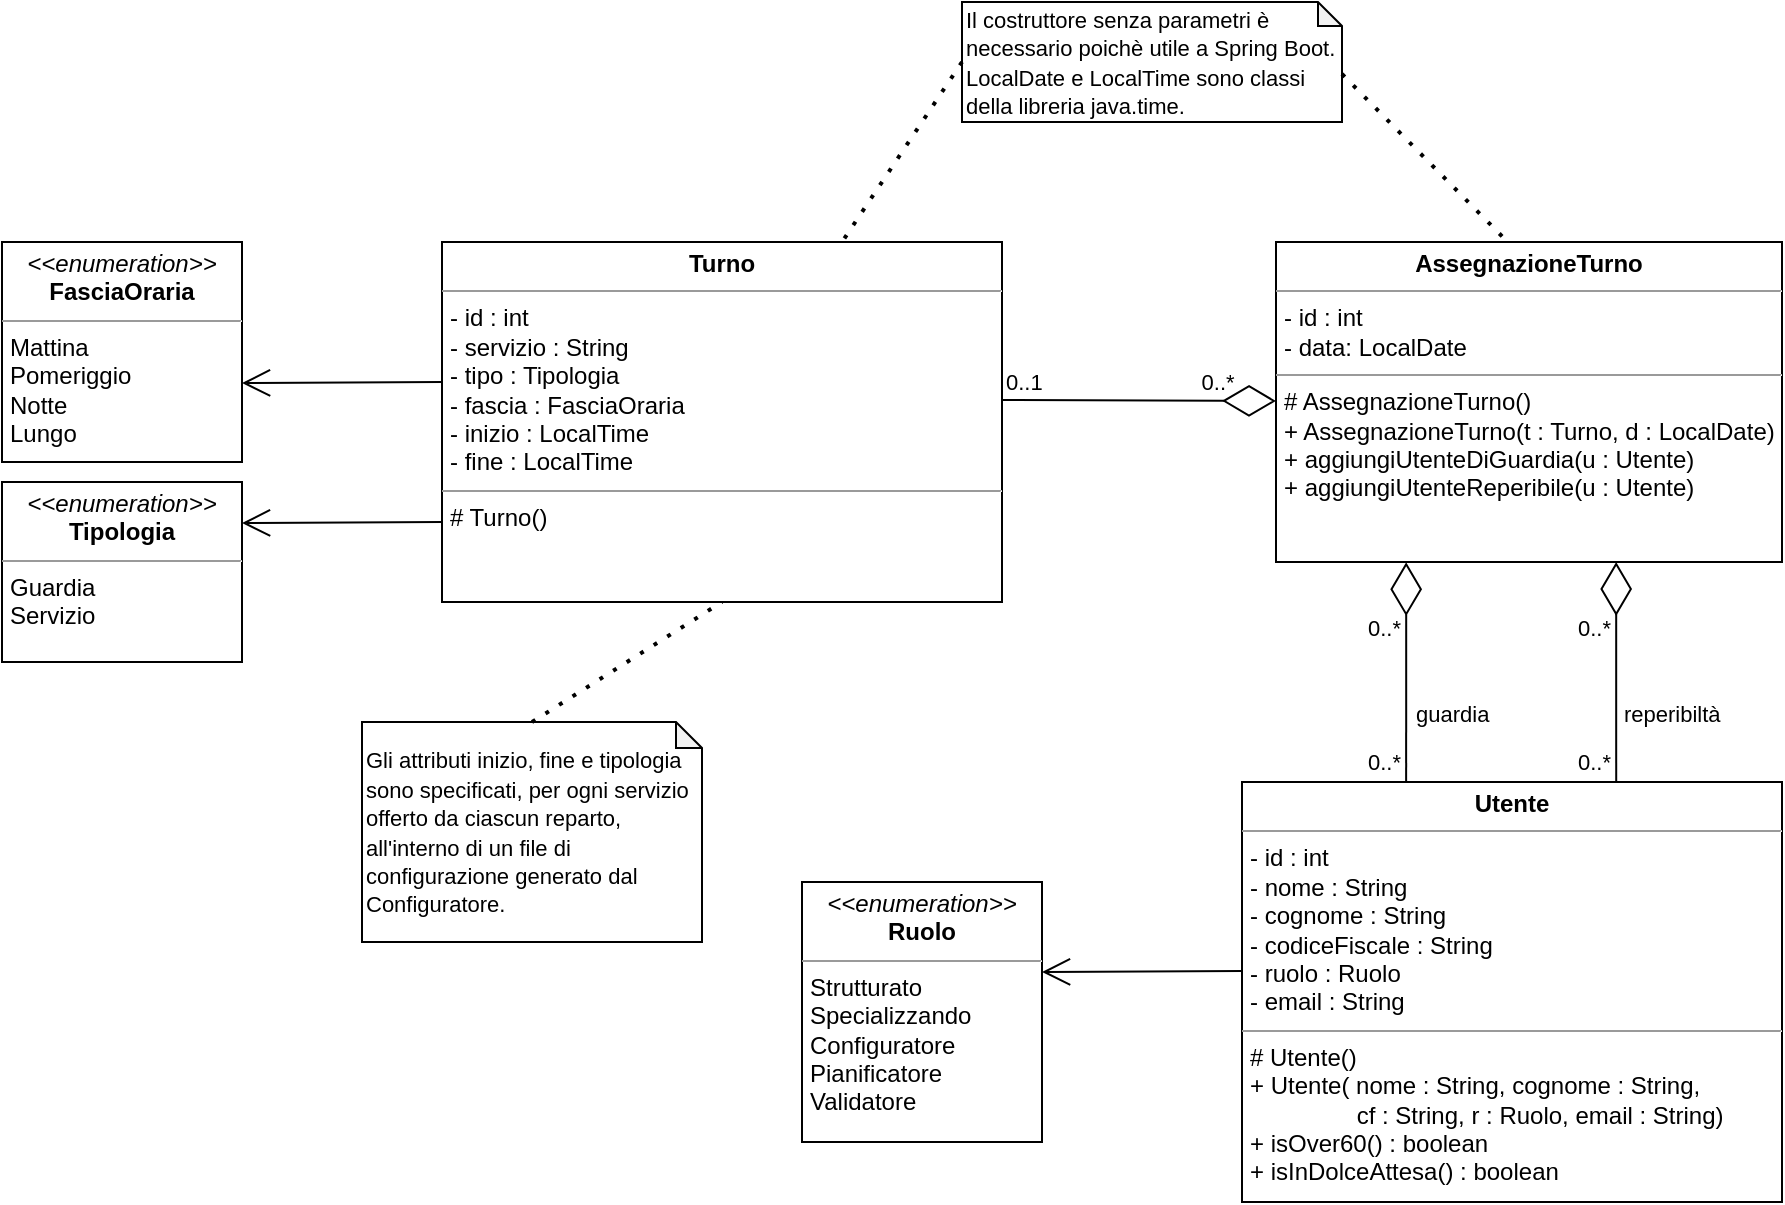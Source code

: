 <mxfile version="20.3.0" type="device"><diagram id="C5RBs43oDa-KdzZeNtuy" name="Page-1"><mxGraphModel dx="1108" dy="1673" grid="1" gridSize="10" guides="1" tooltips="1" connect="1" arrows="1" fold="1" page="1" pageScale="1" pageWidth="827" pageHeight="1169" math="0" shadow="0"><root><mxCell id="WIyWlLk6GJQsqaUBKTNV-0"/><mxCell id="WIyWlLk6GJQsqaUBKTNV-1" parent="WIyWlLk6GJQsqaUBKTNV-0"/><mxCell id="OqDdQIYf3nGac9mtWYJQ-0" value="" style="endArrow=diamondThin;endFill=0;endSize=24;html=1;rounded=0;entryX=0.53;entryY=1.011;entryDx=0;entryDy=0;entryPerimeter=0;exitX=0.693;exitY=0.389;exitDx=0;exitDy=0;exitPerimeter=0;" parent="WIyWlLk6GJQsqaUBKTNV-1" edge="1"><mxGeometry width="160" relative="1" as="geometry"><mxPoint x="827.11" y="390.02" as="sourcePoint"/><mxPoint x="827.09" y="240.0" as="targetPoint"/></mxGeometry></mxCell><mxCell id="DHuT0u7YXSu_nPEN7P2A-26" value="" style="endArrow=diamondThin;endFill=0;endSize=24;html=1;rounded=0;entryX=0.53;entryY=1.011;entryDx=0;entryDy=0;entryPerimeter=0;exitX=0.304;exitY=0.167;exitDx=0;exitDy=0;exitPerimeter=0;" parent="WIyWlLk6GJQsqaUBKTNV-1" edge="1"><mxGeometry width="160" relative="1" as="geometry"><mxPoint x="722.08" y="350.06" as="sourcePoint"/><mxPoint x="722.09" y="240.09" as="targetPoint"/></mxGeometry></mxCell><mxCell id="DHuT0u7YXSu_nPEN7P2A-0" value="&lt;p style=&quot;margin:0px;margin-top:4px;text-align:center;&quot;&gt;&lt;i&gt;&amp;lt;&amp;lt;enumeration&amp;gt;&amp;gt;&lt;/i&gt;&lt;br&gt;&lt;b&gt;FasciaOraria&lt;/b&gt;&lt;/p&gt;&lt;hr size=&quot;1&quot;&gt;&lt;p style=&quot;margin:0px;margin-left:4px;&quot;&gt;Mattina&lt;/p&gt;&lt;p style=&quot;margin:0px;margin-left:4px;&quot;&gt;&lt;span style=&quot;background-color: initial;&quot;&gt;Pomeriggio&lt;/span&gt;&lt;/p&gt;&lt;p style=&quot;margin:0px;margin-left:4px;&quot;&gt;Notte&lt;/p&gt;&lt;p style=&quot;margin:0px;margin-left:4px;&quot;&gt;Lungo&lt;/p&gt;" style="verticalAlign=top;align=left;overflow=fill;fontSize=12;fontFamily=Helvetica;html=1;" parent="WIyWlLk6GJQsqaUBKTNV-1" vertex="1"><mxGeometry x="20" y="80" width="120" height="110" as="geometry"/></mxCell><mxCell id="DHuT0u7YXSu_nPEN7P2A-5" value="" style="endArrow=open;endFill=1;endSize=12;html=1;rounded=0;" parent="WIyWlLk6GJQsqaUBKTNV-1" edge="1"><mxGeometry width="160" relative="1" as="geometry"><mxPoint x="240" y="150" as="sourcePoint"/><mxPoint x="140" y="150.5" as="targetPoint"/></mxGeometry></mxCell><mxCell id="DHuT0u7YXSu_nPEN7P2A-6" value="&lt;p style=&quot;margin:0px;margin-top:4px;text-align:center;&quot;&gt;&lt;i&gt;&amp;lt;&amp;lt;enumeration&amp;gt;&amp;gt;&lt;/i&gt;&lt;br&gt;&lt;b&gt;Tipologia&lt;/b&gt;&lt;/p&gt;&lt;hr size=&quot;1&quot;&gt;&lt;p style=&quot;margin:0px;margin-left:4px;&quot;&gt;Guardia&lt;/p&gt;&lt;p style=&quot;margin:0px;margin-left:4px;&quot;&gt;Servizio&lt;/p&gt;" style="verticalAlign=top;align=left;overflow=fill;fontSize=12;fontFamily=Helvetica;html=1;" parent="WIyWlLk6GJQsqaUBKTNV-1" vertex="1"><mxGeometry x="20" y="200" width="120" height="90" as="geometry"/></mxCell><mxCell id="DHuT0u7YXSu_nPEN7P2A-8" value="" style="endArrow=open;endFill=1;endSize=12;html=1;rounded=0;" parent="WIyWlLk6GJQsqaUBKTNV-1" edge="1"><mxGeometry width="160" relative="1" as="geometry"><mxPoint x="240" y="220" as="sourcePoint"/><mxPoint x="140" y="220.5" as="targetPoint"/></mxGeometry></mxCell><mxCell id="DHuT0u7YXSu_nPEN7P2A-9" value="" style="endArrow=diamondThin;endFill=0;endSize=24;html=1;rounded=0;exitX=1;exitY=0.439;exitDx=0;exitDy=0;exitPerimeter=0;" parent="WIyWlLk6GJQsqaUBKTNV-1" source="DHuT0u7YXSu_nPEN7P2A-14" edge="1"><mxGeometry width="160" relative="1" as="geometry"><mxPoint x="437" y="159.5" as="sourcePoint"/><mxPoint x="657" y="159.5" as="targetPoint"/></mxGeometry></mxCell><mxCell id="DHuT0u7YXSu_nPEN7P2A-10" value="&lt;font style=&quot;font-size: 11px;&quot;&gt;Gli attributi inizio, fine e tipologia sono specificati, per ogni servizio offerto da ciascun reparto, all'interno di un file di configurazione generato dal Configuratore.&lt;br&gt;&lt;/font&gt;" style="shape=note;whiteSpace=wrap;html=1;backgroundOutline=1;darkOpacity=0.05;align=left;size=13;" parent="WIyWlLk6GJQsqaUBKTNV-1" vertex="1"><mxGeometry x="200" y="320" width="170" height="110" as="geometry"/></mxCell><mxCell id="DHuT0u7YXSu_nPEN7P2A-11" value="" style="endArrow=none;dashed=1;html=1;dashPattern=1 3;strokeWidth=2;rounded=0;fontSize=11;entryX=0.5;entryY=1;entryDx=0;entryDy=0;exitX=0.5;exitY=0;exitDx=0;exitDy=0;exitPerimeter=0;" parent="WIyWlLk6GJQsqaUBKTNV-1" source="DHuT0u7YXSu_nPEN7P2A-10" target="DHuT0u7YXSu_nPEN7P2A-14" edge="1"><mxGeometry width="50" height="50" relative="1" as="geometry"><mxPoint x="300" y="360" as="sourcePoint"/><mxPoint x="350" y="310" as="targetPoint"/></mxGeometry></mxCell><mxCell id="DHuT0u7YXSu_nPEN7P2A-13" value="&lt;p style=&quot;margin:0px;margin-top:4px;text-align:center;&quot;&gt;&lt;b&gt;AssegnazioneTurno&lt;/b&gt;&lt;/p&gt;&lt;hr size=&quot;1&quot;&gt;&lt;p style=&quot;margin:0px;margin-left:4px;&quot;&gt;- id : int&lt;/p&gt;&lt;p style=&quot;margin:0px;margin-left:4px;&quot;&gt;- data: LocalDate&lt;/p&gt;&lt;hr size=&quot;1&quot;&gt;&lt;p style=&quot;margin:0px;margin-left:4px;&quot;&gt;# AssegnazioneTurno()&lt;/p&gt;&lt;p style=&quot;margin:0px;margin-left:4px;&quot;&gt;+ AssegnazioneTurno(t : Turno, d : LocalDate)&lt;/p&gt;&lt;p style=&quot;margin:0px;margin-left:4px;&quot;&gt;+ aggiungiUtenteDiGuardia(u : Utente)&lt;/p&gt;&lt;p style=&quot;margin:0px;margin-left:4px;&quot;&gt;+ aggiungiUtenteReperibile(u : Utente)&lt;/p&gt;" style="verticalAlign=top;align=left;overflow=fill;fontSize=12;fontFamily=Helvetica;html=1;" parent="WIyWlLk6GJQsqaUBKTNV-1" vertex="1"><mxGeometry x="657" y="80" width="253" height="160" as="geometry"/></mxCell><mxCell id="DHuT0u7YXSu_nPEN7P2A-14" value="&lt;p style=&quot;margin:0px;margin-top:4px;text-align:center;&quot;&gt;&lt;b&gt;Turno&lt;/b&gt;&lt;/p&gt;&lt;hr size=&quot;1&quot;&gt;&lt;p style=&quot;margin:0px;margin-left:4px;&quot;&gt;- id : int&lt;/p&gt;&lt;p style=&quot;margin:0px;margin-left:4px;&quot;&gt;- servizio : String&lt;br&gt;&lt;/p&gt;&lt;p style=&quot;margin:0px;margin-left:4px;&quot;&gt;&lt;span style=&quot;background-color: initial;&quot;&gt;- tipo : Tipologia&lt;/span&gt;&lt;/p&gt;&lt;p style=&quot;margin:0px;margin-left:4px;&quot;&gt;- fascia : FasciaOraria&lt;/p&gt;&lt;p style=&quot;margin:0px;margin-left:4px;&quot;&gt;&lt;span style=&quot;background-color: initial;&quot;&gt;- inizio : LocalTime&lt;/span&gt;&lt;/p&gt;&lt;p style=&quot;margin:0px;margin-left:4px;&quot;&gt;&lt;span style=&quot;background-color: initial;&quot;&gt;- fine : LocalTime&lt;/span&gt;&lt;/p&gt;&lt;hr size=&quot;1&quot;&gt;&lt;p style=&quot;margin:0px;margin-left:4px;&quot;&gt;# Turno()&lt;/p&gt;&lt;div&gt;&lt;br&gt;&lt;/div&gt;" style="verticalAlign=top;align=left;overflow=fill;fontSize=12;fontFamily=Helvetica;html=1;" parent="WIyWlLk6GJQsqaUBKTNV-1" vertex="1"><mxGeometry x="240" y="80" width="280" height="180" as="geometry"/></mxCell><mxCell id="DHuT0u7YXSu_nPEN7P2A-17" value="&lt;font style=&quot;font-size: 11px;&quot;&gt;Il costruttore senza parametri è necessario poichè utile a Spring Boot.&lt;br&gt;LocalDate e LocalTime sono classi della libreria java.time.&lt;br&gt;&lt;/font&gt;" style="shape=note;whiteSpace=wrap;html=1;backgroundOutline=1;darkOpacity=0.05;align=left;size=12;labelPosition=center;verticalLabelPosition=middle;verticalAlign=middle;" parent="WIyWlLk6GJQsqaUBKTNV-1" vertex="1"><mxGeometry x="500" y="-40" width="190" height="60" as="geometry"/></mxCell><mxCell id="DHuT0u7YXSu_nPEN7P2A-18" value="" style="endArrow=none;dashed=1;html=1;dashPattern=1 3;strokeWidth=2;rounded=0;fontSize=11;entryX=0.451;entryY=-0.011;entryDx=0;entryDy=0;exitX=0;exitY=0;exitDx=190;exitDy=36;exitPerimeter=0;entryPerimeter=0;" parent="WIyWlLk6GJQsqaUBKTNV-1" source="DHuT0u7YXSu_nPEN7P2A-17" target="DHuT0u7YXSu_nPEN7P2A-13" edge="1"><mxGeometry width="50" height="50" relative="1" as="geometry"><mxPoint x="670" y="90" as="sourcePoint"/><mxPoint x="765" y="30" as="targetPoint"/></mxGeometry></mxCell><mxCell id="DHuT0u7YXSu_nPEN7P2A-19" value="" style="endArrow=none;dashed=1;html=1;dashPattern=1 3;strokeWidth=2;rounded=0;fontSize=11;exitX=0;exitY=0.5;exitDx=0;exitDy=0;exitPerimeter=0;" parent="WIyWlLk6GJQsqaUBKTNV-1" source="DHuT0u7YXSu_nPEN7P2A-17" target="DHuT0u7YXSu_nPEN7P2A-14" edge="1"><mxGeometry width="50" height="50" relative="1" as="geometry"><mxPoint x="414" y="-50" as="sourcePoint"/><mxPoint x="495.103" y="63.91" as="targetPoint"/></mxGeometry></mxCell><mxCell id="DHuT0u7YXSu_nPEN7P2A-21" value="&lt;p style=&quot;margin:0px;margin-top:4px;text-align:center;&quot;&gt;&lt;b&gt;Utente&lt;/b&gt;&lt;/p&gt;&lt;hr size=&quot;1&quot;&gt;&lt;p style=&quot;margin:0px;margin-left:4px;&quot;&gt;- id : int&lt;/p&gt;&lt;p style=&quot;margin:0px;margin-left:4px;&quot;&gt;&lt;span style=&quot;background-color: initial;&quot;&gt;- nome : String&lt;/span&gt;&lt;/p&gt;&lt;p style=&quot;margin:0px;margin-left:4px;&quot;&gt;&lt;span style=&quot;background-color: initial;&quot;&gt;- cognome : String&lt;/span&gt;&lt;/p&gt;&lt;p style=&quot;margin:0px;margin-left:4px;&quot;&gt;&lt;span style=&quot;background-color: initial;&quot;&gt;- codiceFiscale : String&lt;/span&gt;&lt;/p&gt;&lt;p style=&quot;margin:0px;margin-left:4px;&quot;&gt;&lt;span style=&quot;background-color: initial;&quot;&gt;- ruolo : Ruolo&lt;/span&gt;&lt;/p&gt;&lt;p style=&quot;margin:0px;margin-left:4px;&quot;&gt;&lt;span style=&quot;background-color: initial;&quot;&gt;- email : String&lt;/span&gt;&lt;/p&gt;&lt;hr size=&quot;1&quot;&gt;&lt;p style=&quot;margin:0px;margin-left:4px;&quot;&gt;# Utente()&lt;/p&gt;&lt;p style=&quot;margin:0px;margin-left:4px;&quot;&gt;+ Utente( nome : String, cognome : String,&amp;nbsp;&lt;/p&gt;&lt;p style=&quot;margin:0px;margin-left:4px;&quot;&gt;&lt;span style=&quot;background-color: initial;&quot;&gt;&lt;span style=&quot;white-space: pre;&quot;&gt;&#9;&lt;span style=&quot;white-space: pre;&quot;&gt;&#9;&lt;/span&gt;&lt;/span&gt;cf : String, r : Ruolo,&amp;nbsp;&lt;/span&gt;&lt;span style=&quot;background-color: initial;&quot;&gt;email : String)&lt;/span&gt;&lt;/p&gt;&lt;p style=&quot;margin:0px;margin-left:4px;&quot;&gt;&lt;span style=&quot;background-color: initial;&quot;&gt;+ isOver60() : boolean&lt;/span&gt;&lt;/p&gt;&lt;p style=&quot;margin:0px;margin-left:4px;&quot;&gt;&lt;span style=&quot;background-color: initial;&quot;&gt;+ isInDolceAttesa() : boolean&lt;/span&gt;&lt;/p&gt;" style="verticalAlign=top;align=left;overflow=fill;fontSize=12;fontFamily=Helvetica;html=1;" parent="WIyWlLk6GJQsqaUBKTNV-1" vertex="1"><mxGeometry x="640" y="350" width="270" height="210" as="geometry"/></mxCell><mxCell id="DHuT0u7YXSu_nPEN7P2A-23" value="&lt;p style=&quot;margin:0px;margin-top:4px;text-align:center;&quot;&gt;&lt;i&gt;&amp;lt;&amp;lt;enumeration&amp;gt;&amp;gt;&lt;/i&gt;&lt;br&gt;&lt;b&gt;Ruolo&lt;/b&gt;&lt;/p&gt;&lt;hr size=&quot;1&quot;&gt;&lt;p style=&quot;margin:0px;margin-left:4px;&quot;&gt;Strutturato&lt;/p&gt;&lt;p style=&quot;margin:0px;margin-left:4px;&quot;&gt;Specializzando&lt;/p&gt;&lt;p style=&quot;margin:0px;margin-left:4px;&quot;&gt;Configuratore&lt;/p&gt;&lt;p style=&quot;margin:0px;margin-left:4px;&quot;&gt;Pianificatore&lt;/p&gt;&lt;p style=&quot;margin:0px;margin-left:4px;&quot;&gt;Validatore&lt;/p&gt;" style="verticalAlign=top;align=left;overflow=fill;fontSize=12;fontFamily=Helvetica;html=1;" parent="WIyWlLk6GJQsqaUBKTNV-1" vertex="1"><mxGeometry x="420" y="400" width="120" height="130" as="geometry"/></mxCell><mxCell id="DHuT0u7YXSu_nPEN7P2A-24" value="" style="endArrow=open;endFill=1;endSize=12;html=1;rounded=0;" parent="WIyWlLk6GJQsqaUBKTNV-1" edge="1"><mxGeometry width="160" relative="1" as="geometry"><mxPoint x="640" y="444.5" as="sourcePoint"/><mxPoint x="540" y="445" as="targetPoint"/></mxGeometry></mxCell><mxCell id="DHuT0u7YXSu_nPEN7P2A-28" value="0..1&lt;span style=&quot;white-space: pre;&quot;&gt;&#9;&lt;/span&gt;&lt;span style=&quot;white-space: pre;&quot;&gt;&#9;&lt;/span&gt;&lt;span style=&quot;white-space: pre;&quot;&gt;&#9;&lt;/span&gt;&lt;span style=&quot;white-space: pre;&quot;&gt;&#9;&lt;/span&gt;0..*" style="text;html=1;strokeColor=none;fillColor=none;align=left;verticalAlign=middle;whiteSpace=wrap;rounded=0;fontSize=11;" parent="WIyWlLk6GJQsqaUBKTNV-1" vertex="1"><mxGeometry x="520" y="140" width="140" height="20" as="geometry"/></mxCell><mxCell id="DHuT0u7YXSu_nPEN7P2A-30" value="0..*" style="text;html=1;strokeColor=none;fillColor=none;align=left;verticalAlign=middle;whiteSpace=wrap;rounded=0;fontSize=11;" parent="WIyWlLk6GJQsqaUBKTNV-1" vertex="1"><mxGeometry x="701" y="330" width="20" height="20" as="geometry"/></mxCell><mxCell id="DHuT0u7YXSu_nPEN7P2A-31" value="0..*" style="text;html=1;strokeColor=none;fillColor=none;align=left;verticalAlign=middle;whiteSpace=wrap;rounded=0;fontSize=11;" parent="WIyWlLk6GJQsqaUBKTNV-1" vertex="1"><mxGeometry x="701" y="263" width="26.5" height="20" as="geometry"/></mxCell><mxCell id="OqDdQIYf3nGac9mtWYJQ-2" value="0..*" style="text;html=1;strokeColor=none;fillColor=none;align=left;verticalAlign=middle;whiteSpace=wrap;rounded=0;fontSize=11;" parent="WIyWlLk6GJQsqaUBKTNV-1" vertex="1"><mxGeometry x="806" y="330" width="20" height="20" as="geometry"/></mxCell><mxCell id="OqDdQIYf3nGac9mtWYJQ-3" value="0..*" style="text;html=1;strokeColor=none;fillColor=none;align=left;verticalAlign=middle;whiteSpace=wrap;rounded=0;fontSize=11;" parent="WIyWlLk6GJQsqaUBKTNV-1" vertex="1"><mxGeometry x="806" y="263" width="26.5" height="20" as="geometry"/></mxCell><mxCell id="OqDdQIYf3nGac9mtWYJQ-4" value="guardia" style="text;html=1;strokeColor=none;fillColor=none;align=left;verticalAlign=middle;whiteSpace=wrap;rounded=0;fontSize=11;" parent="WIyWlLk6GJQsqaUBKTNV-1" vertex="1"><mxGeometry x="725" y="306" width="45" height="20" as="geometry"/></mxCell><mxCell id="OqDdQIYf3nGac9mtWYJQ-5" value="reperibiltà" style="text;html=1;strokeColor=none;fillColor=none;align=left;verticalAlign=middle;whiteSpace=wrap;rounded=0;fontSize=11;" parent="WIyWlLk6GJQsqaUBKTNV-1" vertex="1"><mxGeometry x="829" y="306" width="56" height="20" as="geometry"/></mxCell></root></mxGraphModel></diagram></mxfile>